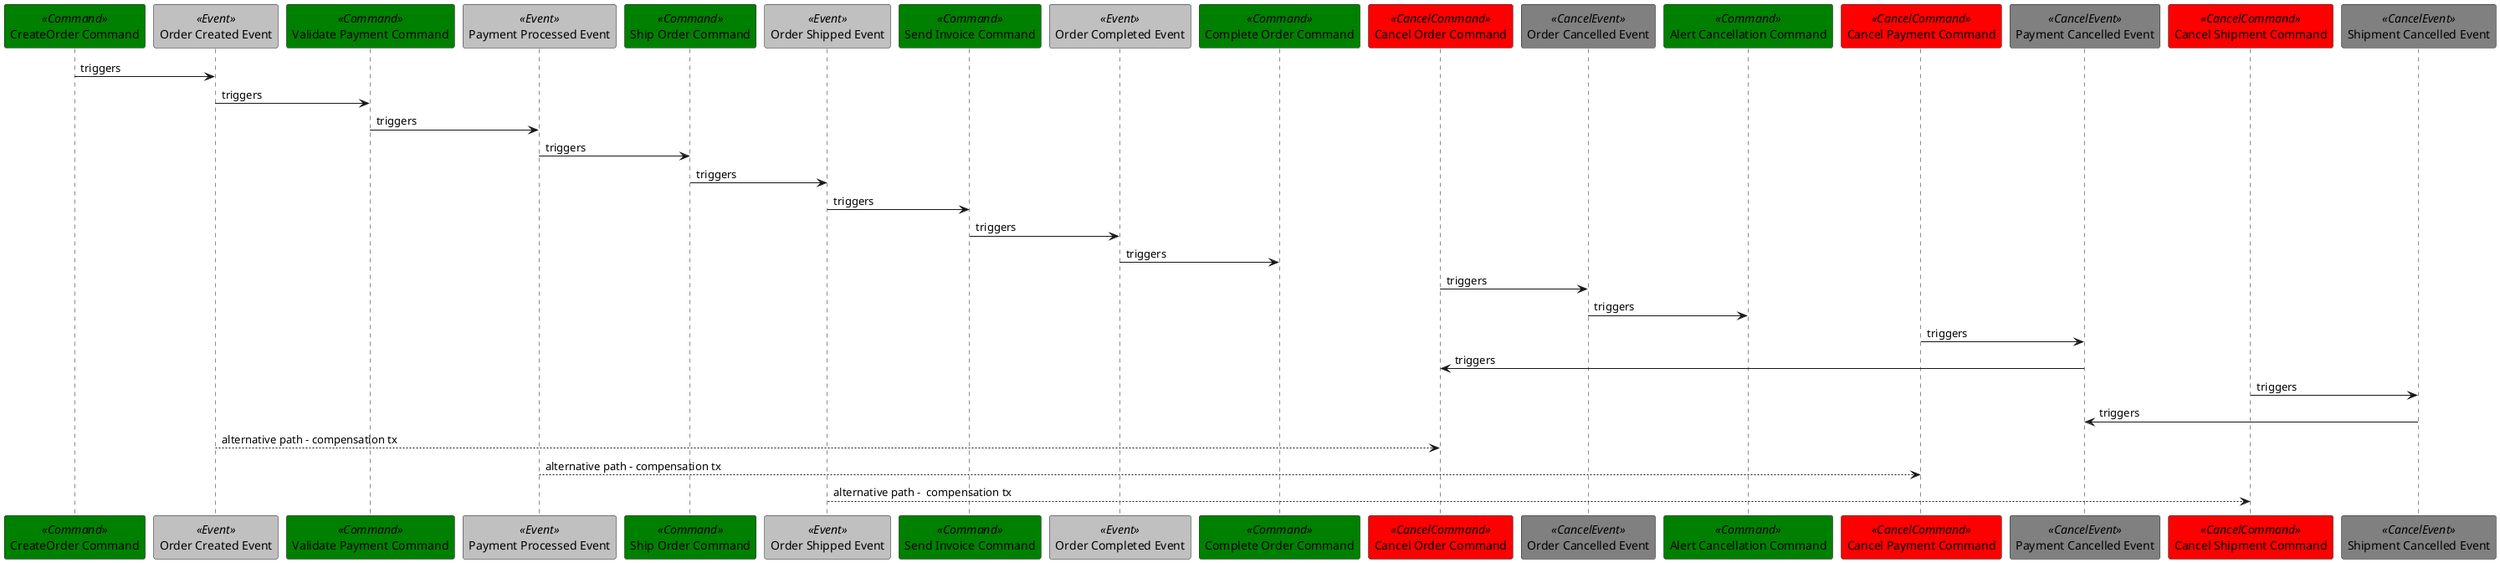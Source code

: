 @startuml
skinparam participant {
  BackgroundColor<<Command>> Green
  BackgroundColor<<CancelCommand>> Red
  BackgroundColor<<Event>> Silver
  BackgroundColor<<CancelEvent>> Grey
}

participant "CreateOrder Command" as CreateOrder <<Command>>
participant "Order Created Event" as OrderCreated <<Event>>
participant "Validate Payment Command" as ValidatePayment <<Command>>
participant "Payment Processed Event" as PaymentProcessed <<Event>>
participant "Ship Order Command" as ShipOrder <<Command>>
participant "Order Shipped Event" as OrderShipped <<Event>>
participant "Send Invoice Command" as SendInvoice <<Command>>
participant "Order Completed Event" as OrderCompleted <<Event>>
participant "Complete Order Command" as CompleteOrder <<Command>>

participant "Cancel Order Command" as CancelOrder <<CancelCommand>>
participant "Order Cancelled Event" as OrderCancelled <<CancelEvent>>
participant "Alert Cancellation Command" as AlertCancellation <<Command>>
participant "Cancel Payment Command" as CancelPayment <<CancelCommand>>
participant "Payment Cancelled Event" as PaymentCancelled <<CancelEvent>>
participant "Cancel Shipment Command" as CancelShipment <<CancelCommand>>
participant "Shipment Cancelled Event" as ShipmentCancelled <<CancelEvent>>

CreateOrder -> OrderCreated : triggers
OrderCreated -> ValidatePayment : triggers
ValidatePayment -> PaymentProcessed : triggers
PaymentProcessed -> ShipOrder : triggers
ShipOrder -> OrderShipped : triggers
OrderShipped -> SendInvoice : triggers
SendInvoice -> OrderCompleted : triggers
OrderCompleted -> CompleteOrder : triggers

CancelOrder -> OrderCancelled : triggers
OrderCancelled -> AlertCancellation : triggers
CancelPayment -> PaymentCancelled : triggers
PaymentCancelled -> CancelOrder: triggers
CancelShipment -> ShipmentCancelled : triggers
ShipmentCancelled -> PaymentCancelled: triggers

OrderCreated --> CancelOrder : alternative path - compensation tx
PaymentProcessed --> CancelPayment : alternative path - compensation tx
OrderShipped --> CancelShipment : alternative path -  compensation tx
@enduml
